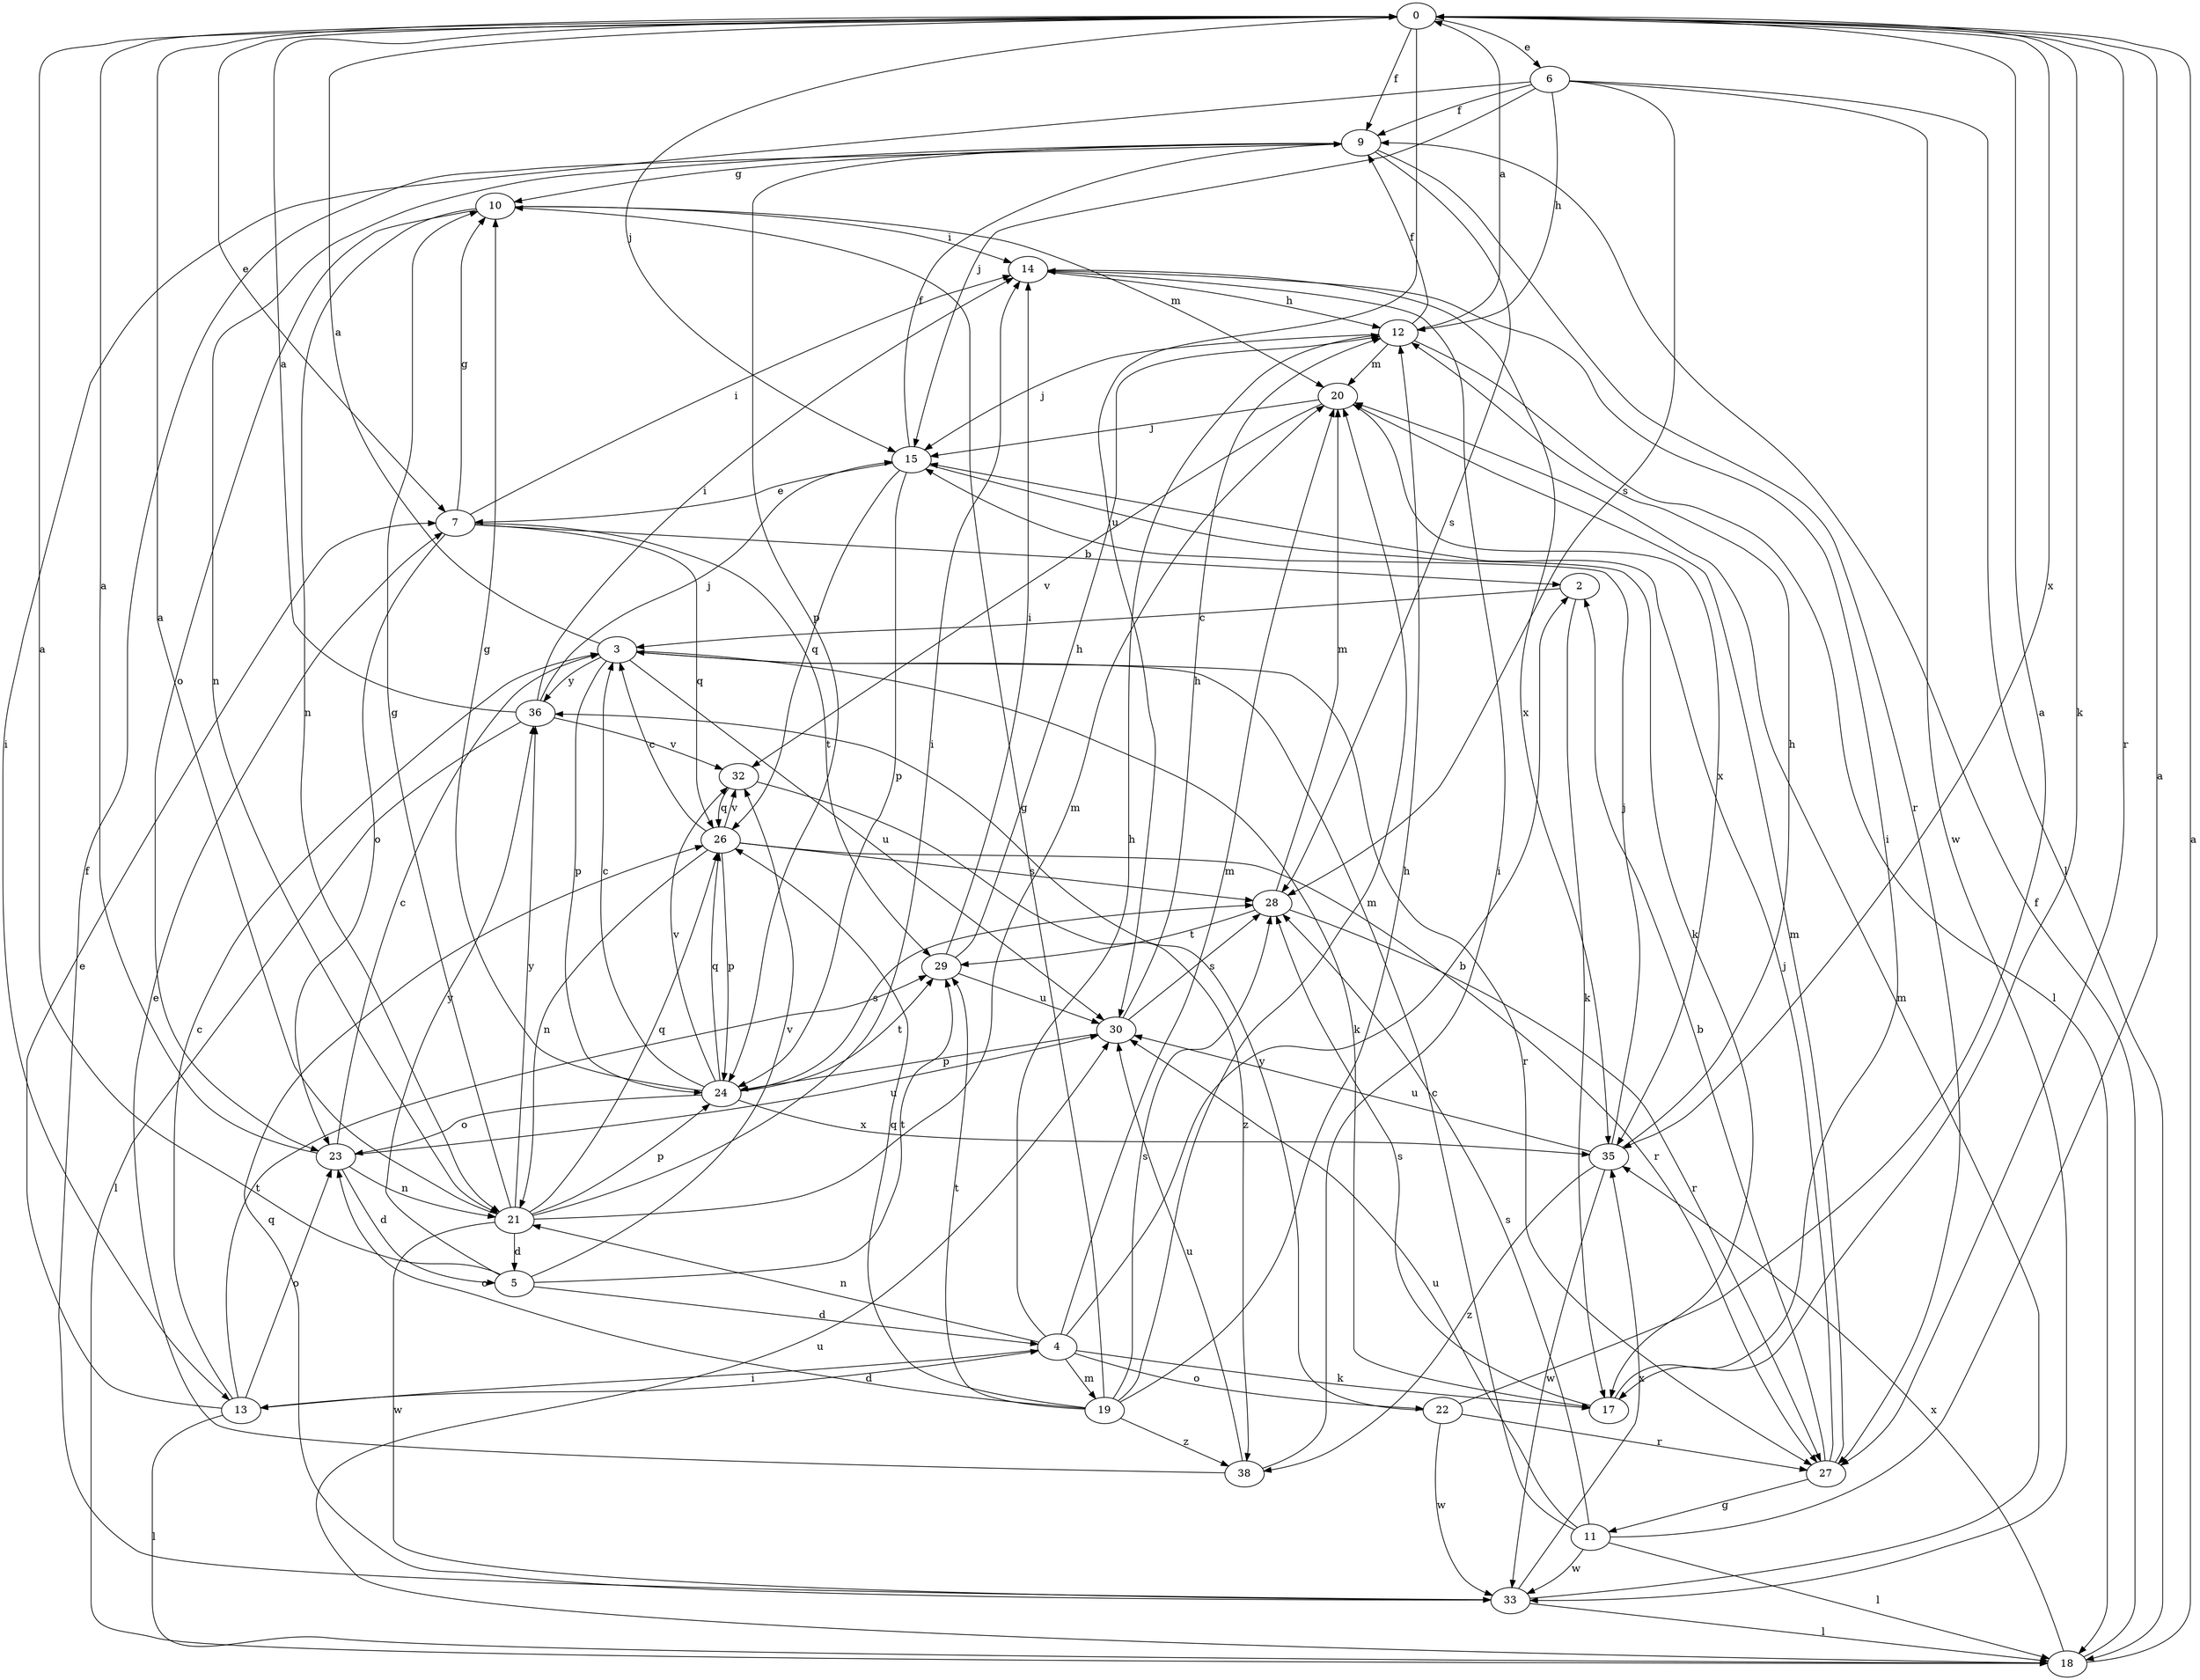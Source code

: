 strict digraph  {
0;
2;
3;
4;
5;
6;
7;
9;
10;
11;
12;
13;
14;
15;
17;
18;
19;
20;
21;
22;
23;
24;
26;
27;
28;
29;
30;
32;
33;
35;
36;
38;
0 -> 6  [label=e];
0 -> 7  [label=e];
0 -> 9  [label=f];
0 -> 15  [label=j];
0 -> 17  [label=k];
0 -> 27  [label=r];
0 -> 30  [label=u];
0 -> 35  [label=x];
2 -> 3  [label=c];
2 -> 17  [label=k];
3 -> 0  [label=a];
3 -> 17  [label=k];
3 -> 24  [label=p];
3 -> 27  [label=r];
3 -> 30  [label=u];
3 -> 36  [label=y];
4 -> 2  [label=b];
4 -> 12  [label=h];
4 -> 13  [label=i];
4 -> 17  [label=k];
4 -> 19  [label=m];
4 -> 20  [label=m];
4 -> 21  [label=n];
4 -> 22  [label=o];
5 -> 0  [label=a];
5 -> 4  [label=d];
5 -> 29  [label=t];
5 -> 32  [label=v];
5 -> 36  [label=y];
6 -> 9  [label=f];
6 -> 12  [label=h];
6 -> 13  [label=i];
6 -> 15  [label=j];
6 -> 18  [label=l];
6 -> 28  [label=s];
6 -> 33  [label=w];
7 -> 2  [label=b];
7 -> 10  [label=g];
7 -> 14  [label=i];
7 -> 23  [label=o];
7 -> 26  [label=q];
7 -> 29  [label=t];
9 -> 10  [label=g];
9 -> 21  [label=n];
9 -> 24  [label=p];
9 -> 27  [label=r];
9 -> 28  [label=s];
10 -> 14  [label=i];
10 -> 20  [label=m];
10 -> 21  [label=n];
10 -> 23  [label=o];
11 -> 0  [label=a];
11 -> 3  [label=c];
11 -> 18  [label=l];
11 -> 28  [label=s];
11 -> 30  [label=u];
11 -> 33  [label=w];
12 -> 0  [label=a];
12 -> 9  [label=f];
12 -> 15  [label=j];
12 -> 18  [label=l];
12 -> 20  [label=m];
13 -> 3  [label=c];
13 -> 4  [label=d];
13 -> 7  [label=e];
13 -> 18  [label=l];
13 -> 23  [label=o];
13 -> 29  [label=t];
14 -> 12  [label=h];
14 -> 35  [label=x];
15 -> 7  [label=e];
15 -> 9  [label=f];
15 -> 17  [label=k];
15 -> 24  [label=p];
15 -> 26  [label=q];
17 -> 14  [label=i];
17 -> 28  [label=s];
18 -> 0  [label=a];
18 -> 9  [label=f];
18 -> 30  [label=u];
18 -> 35  [label=x];
19 -> 10  [label=g];
19 -> 12  [label=h];
19 -> 20  [label=m];
19 -> 23  [label=o];
19 -> 26  [label=q];
19 -> 28  [label=s];
19 -> 29  [label=t];
19 -> 38  [label=z];
20 -> 15  [label=j];
20 -> 32  [label=v];
20 -> 35  [label=x];
21 -> 0  [label=a];
21 -> 5  [label=d];
21 -> 10  [label=g];
21 -> 14  [label=i];
21 -> 20  [label=m];
21 -> 24  [label=p];
21 -> 26  [label=q];
21 -> 33  [label=w];
21 -> 36  [label=y];
22 -> 0  [label=a];
22 -> 27  [label=r];
22 -> 33  [label=w];
22 -> 36  [label=y];
23 -> 0  [label=a];
23 -> 3  [label=c];
23 -> 5  [label=d];
23 -> 21  [label=n];
23 -> 30  [label=u];
24 -> 3  [label=c];
24 -> 10  [label=g];
24 -> 23  [label=o];
24 -> 26  [label=q];
24 -> 28  [label=s];
24 -> 29  [label=t];
24 -> 32  [label=v];
24 -> 35  [label=x];
26 -> 3  [label=c];
26 -> 21  [label=n];
26 -> 24  [label=p];
26 -> 27  [label=r];
26 -> 28  [label=s];
26 -> 32  [label=v];
27 -> 2  [label=b];
27 -> 11  [label=g];
27 -> 15  [label=j];
27 -> 20  [label=m];
28 -> 20  [label=m];
28 -> 27  [label=r];
28 -> 29  [label=t];
29 -> 12  [label=h];
29 -> 14  [label=i];
29 -> 30  [label=u];
30 -> 12  [label=h];
30 -> 24  [label=p];
30 -> 28  [label=s];
32 -> 26  [label=q];
32 -> 38  [label=z];
33 -> 9  [label=f];
33 -> 18  [label=l];
33 -> 20  [label=m];
33 -> 26  [label=q];
33 -> 35  [label=x];
35 -> 12  [label=h];
35 -> 15  [label=j];
35 -> 30  [label=u];
35 -> 33  [label=w];
35 -> 38  [label=z];
36 -> 0  [label=a];
36 -> 14  [label=i];
36 -> 15  [label=j];
36 -> 18  [label=l];
36 -> 32  [label=v];
38 -> 7  [label=e];
38 -> 14  [label=i];
38 -> 30  [label=u];
}
